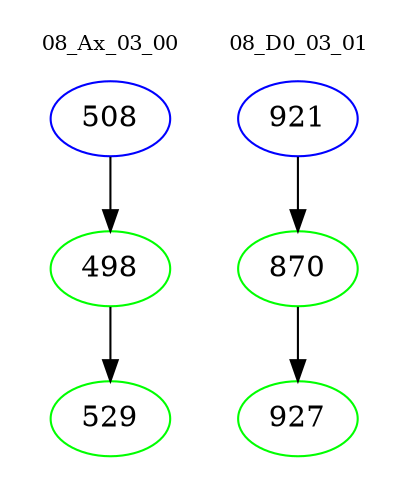 digraph{
subgraph cluster_0 {
color = white
label = "08_Ax_03_00";
fontsize=10;
T0_508 [label="508", color="blue"]
T0_508 -> T0_498 [color="black"]
T0_498 [label="498", color="green"]
T0_498 -> T0_529 [color="black"]
T0_529 [label="529", color="green"]
}
subgraph cluster_1 {
color = white
label = "08_D0_03_01";
fontsize=10;
T1_921 [label="921", color="blue"]
T1_921 -> T1_870 [color="black"]
T1_870 [label="870", color="green"]
T1_870 -> T1_927 [color="black"]
T1_927 [label="927", color="green"]
}
}

